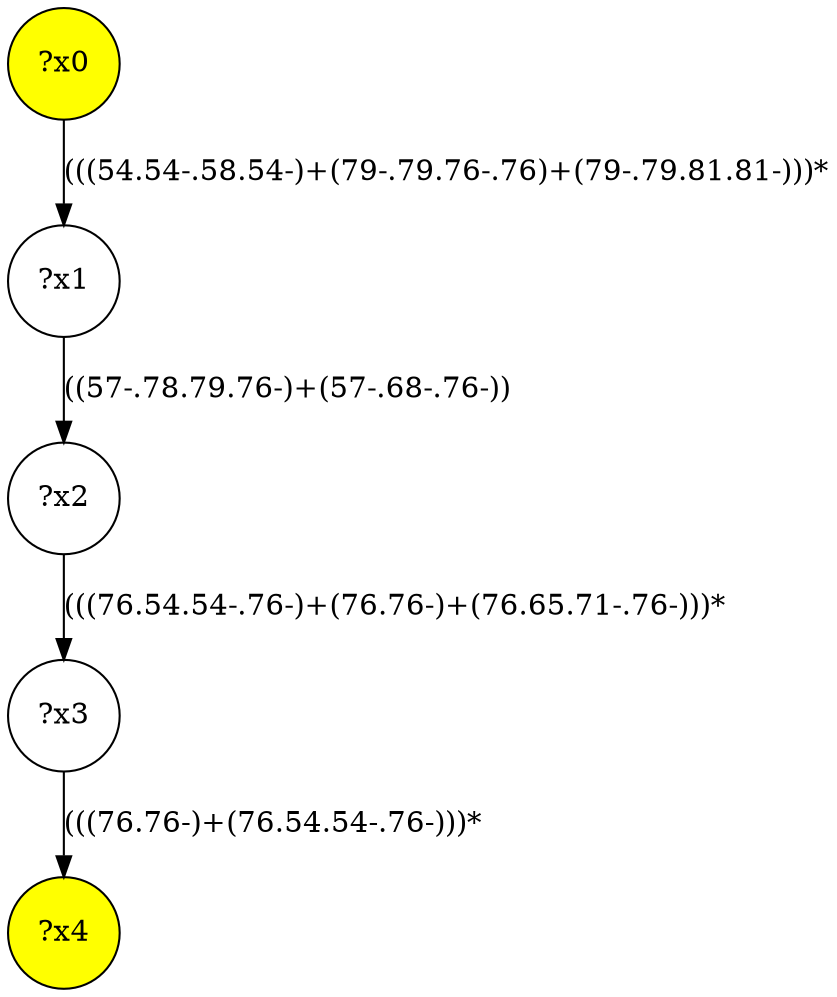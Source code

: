 digraph g {
	x0 [fillcolor="yellow", style="filled," shape=circle, label="?x0"];
	x4 [fillcolor="yellow", style="filled," shape=circle, label="?x4"];
	x1 [shape=circle, label="?x1"];
	x0 -> x1 [label="(((54.54-.58.54-)+(79-.79.76-.76)+(79-.79.81.81-)))*"];
	x2 [shape=circle, label="?x2"];
	x1 -> x2 [label="((57-.78.79.76-)+(57-.68-.76-))"];
	x3 [shape=circle, label="?x3"];
	x2 -> x3 [label="(((76.54.54-.76-)+(76.76-)+(76.65.71-.76-)))*"];
	x3 -> x4 [label="(((76.76-)+(76.54.54-.76-)))*"];
}
